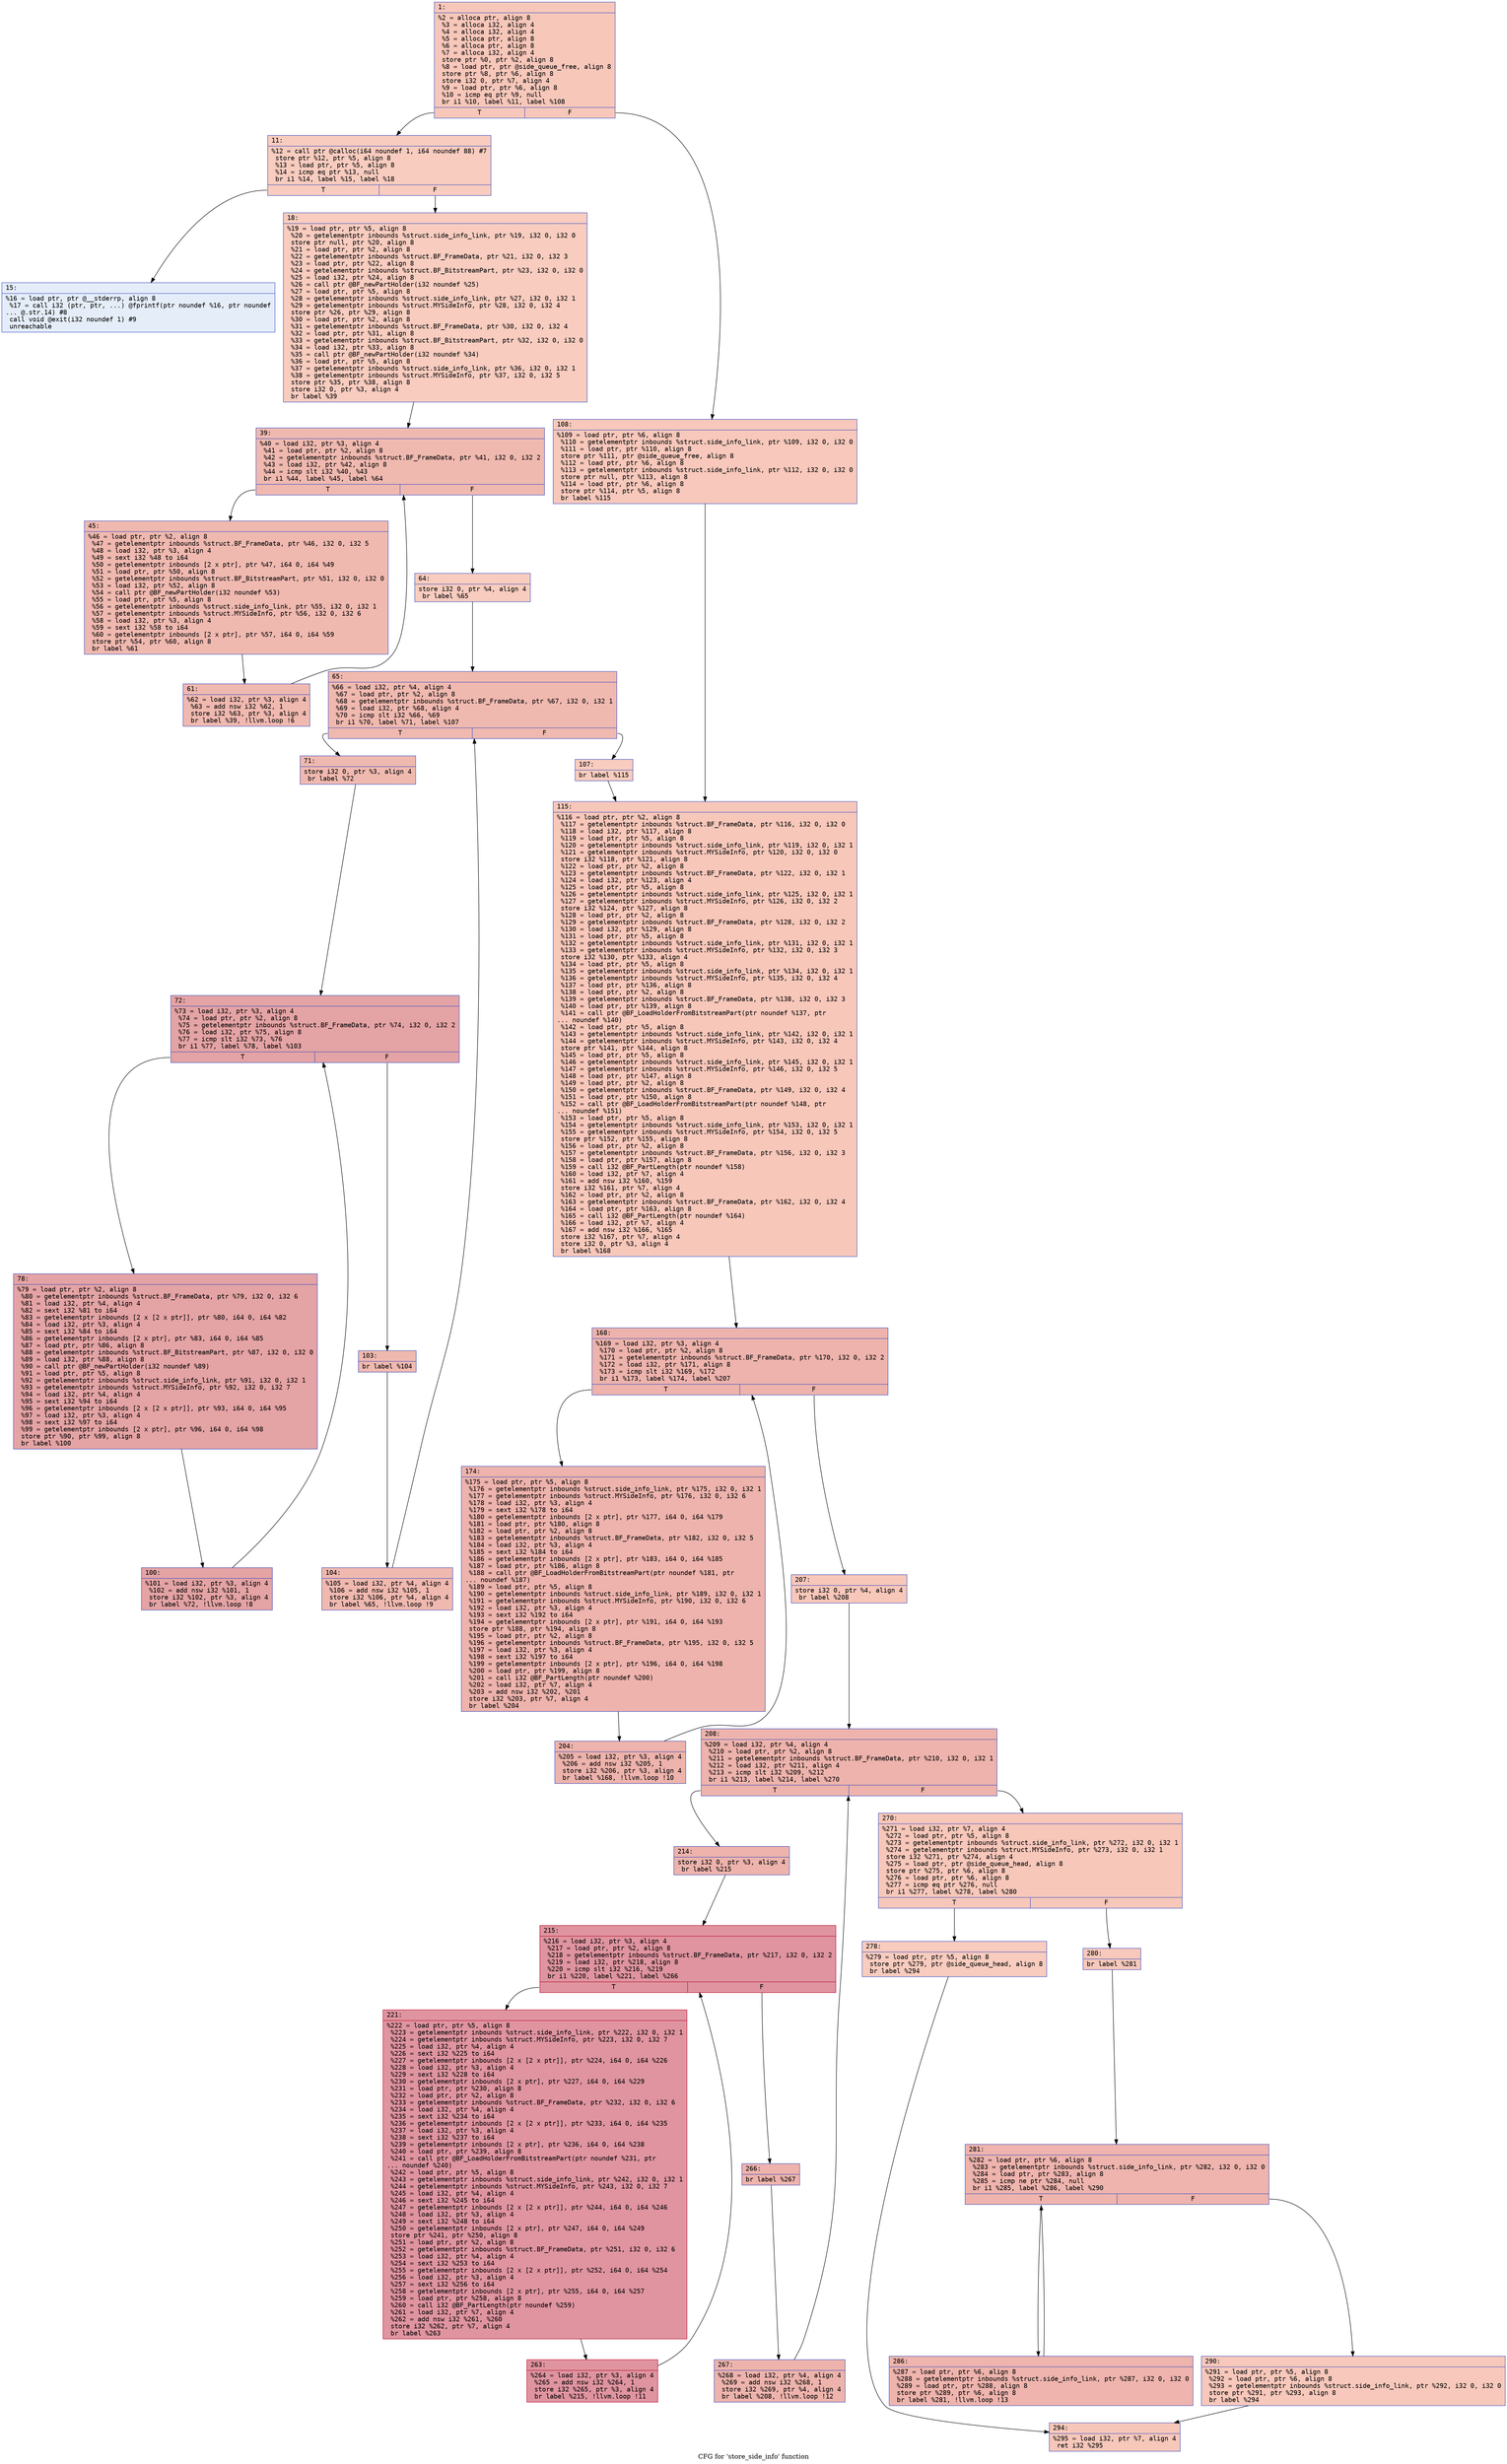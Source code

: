 digraph "CFG for 'store_side_info' function" {
	label="CFG for 'store_side_info' function";

	Node0x6000039da8f0 [shape=record,color="#3d50c3ff", style=filled, fillcolor="#ec7f6370" fontname="Courier",label="{1:\l|  %2 = alloca ptr, align 8\l  %3 = alloca i32, align 4\l  %4 = alloca i32, align 4\l  %5 = alloca ptr, align 8\l  %6 = alloca ptr, align 8\l  %7 = alloca i32, align 4\l  store ptr %0, ptr %2, align 8\l  %8 = load ptr, ptr @side_queue_free, align 8\l  store ptr %8, ptr %6, align 8\l  store i32 0, ptr %7, align 4\l  %9 = load ptr, ptr %6, align 8\l  %10 = icmp eq ptr %9, null\l  br i1 %10, label %11, label %108\l|{<s0>T|<s1>F}}"];
	Node0x6000039da8f0:s0 -> Node0x6000039da940[tooltip="1 -> 11\nProbability 37.50%" ];
	Node0x6000039da8f0:s1 -> Node0x6000039dadf0[tooltip="1 -> 108\nProbability 62.50%" ];
	Node0x6000039da940 [shape=record,color="#3d50c3ff", style=filled, fillcolor="#f08b6e70" fontname="Courier",label="{11:\l|  %12 = call ptr @calloc(i64 noundef 1, i64 noundef 88) #7\l  store ptr %12, ptr %5, align 8\l  %13 = load ptr, ptr %5, align 8\l  %14 = icmp eq ptr %13, null\l  br i1 %14, label %15, label %18\l|{<s0>T|<s1>F}}"];
	Node0x6000039da940:s0 -> Node0x6000039da990[tooltip="11 -> 15\nProbability 0.00%" ];
	Node0x6000039da940:s1 -> Node0x6000039da9e0[tooltip="11 -> 18\nProbability 100.00%" ];
	Node0x6000039da990 [shape=record,color="#3d50c3ff", style=filled, fillcolor="#c5d6f270" fontname="Courier",label="{15:\l|  %16 = load ptr, ptr @__stderrp, align 8\l  %17 = call i32 (ptr, ptr, ...) @fprintf(ptr noundef %16, ptr noundef\l... @.str.14) #8\l  call void @exit(i32 noundef 1) #9\l  unreachable\l}"];
	Node0x6000039da9e0 [shape=record,color="#3d50c3ff", style=filled, fillcolor="#f08b6e70" fontname="Courier",label="{18:\l|  %19 = load ptr, ptr %5, align 8\l  %20 = getelementptr inbounds %struct.side_info_link, ptr %19, i32 0, i32 0\l  store ptr null, ptr %20, align 8\l  %21 = load ptr, ptr %2, align 8\l  %22 = getelementptr inbounds %struct.BF_FrameData, ptr %21, i32 0, i32 3\l  %23 = load ptr, ptr %22, align 8\l  %24 = getelementptr inbounds %struct.BF_BitstreamPart, ptr %23, i32 0, i32 0\l  %25 = load i32, ptr %24, align 8\l  %26 = call ptr @BF_newPartHolder(i32 noundef %25)\l  %27 = load ptr, ptr %5, align 8\l  %28 = getelementptr inbounds %struct.side_info_link, ptr %27, i32 0, i32 1\l  %29 = getelementptr inbounds %struct.MYSideInfo, ptr %28, i32 0, i32 4\l  store ptr %26, ptr %29, align 8\l  %30 = load ptr, ptr %2, align 8\l  %31 = getelementptr inbounds %struct.BF_FrameData, ptr %30, i32 0, i32 4\l  %32 = load ptr, ptr %31, align 8\l  %33 = getelementptr inbounds %struct.BF_BitstreamPart, ptr %32, i32 0, i32 0\l  %34 = load i32, ptr %33, align 8\l  %35 = call ptr @BF_newPartHolder(i32 noundef %34)\l  %36 = load ptr, ptr %5, align 8\l  %37 = getelementptr inbounds %struct.side_info_link, ptr %36, i32 0, i32 1\l  %38 = getelementptr inbounds %struct.MYSideInfo, ptr %37, i32 0, i32 5\l  store ptr %35, ptr %38, align 8\l  store i32 0, ptr %3, align 4\l  br label %39\l}"];
	Node0x6000039da9e0 -> Node0x6000039daa30[tooltip="18 -> 39\nProbability 100.00%" ];
	Node0x6000039daa30 [shape=record,color="#3d50c3ff", style=filled, fillcolor="#de614d70" fontname="Courier",label="{39:\l|  %40 = load i32, ptr %3, align 4\l  %41 = load ptr, ptr %2, align 8\l  %42 = getelementptr inbounds %struct.BF_FrameData, ptr %41, i32 0, i32 2\l  %43 = load i32, ptr %42, align 8\l  %44 = icmp slt i32 %40, %43\l  br i1 %44, label %45, label %64\l|{<s0>T|<s1>F}}"];
	Node0x6000039daa30:s0 -> Node0x6000039daa80[tooltip="39 -> 45\nProbability 96.88%" ];
	Node0x6000039daa30:s1 -> Node0x6000039dab20[tooltip="39 -> 64\nProbability 3.12%" ];
	Node0x6000039daa80 [shape=record,color="#3d50c3ff", style=filled, fillcolor="#de614d70" fontname="Courier",label="{45:\l|  %46 = load ptr, ptr %2, align 8\l  %47 = getelementptr inbounds %struct.BF_FrameData, ptr %46, i32 0, i32 5\l  %48 = load i32, ptr %3, align 4\l  %49 = sext i32 %48 to i64\l  %50 = getelementptr inbounds [2 x ptr], ptr %47, i64 0, i64 %49\l  %51 = load ptr, ptr %50, align 8\l  %52 = getelementptr inbounds %struct.BF_BitstreamPart, ptr %51, i32 0, i32 0\l  %53 = load i32, ptr %52, align 8\l  %54 = call ptr @BF_newPartHolder(i32 noundef %53)\l  %55 = load ptr, ptr %5, align 8\l  %56 = getelementptr inbounds %struct.side_info_link, ptr %55, i32 0, i32 1\l  %57 = getelementptr inbounds %struct.MYSideInfo, ptr %56, i32 0, i32 6\l  %58 = load i32, ptr %3, align 4\l  %59 = sext i32 %58 to i64\l  %60 = getelementptr inbounds [2 x ptr], ptr %57, i64 0, i64 %59\l  store ptr %54, ptr %60, align 8\l  br label %61\l}"];
	Node0x6000039daa80 -> Node0x6000039daad0[tooltip="45 -> 61\nProbability 100.00%" ];
	Node0x6000039daad0 [shape=record,color="#3d50c3ff", style=filled, fillcolor="#de614d70" fontname="Courier",label="{61:\l|  %62 = load i32, ptr %3, align 4\l  %63 = add nsw i32 %62, 1\l  store i32 %63, ptr %3, align 4\l  br label %39, !llvm.loop !6\l}"];
	Node0x6000039daad0 -> Node0x6000039daa30[tooltip="61 -> 39\nProbability 100.00%" ];
	Node0x6000039dab20 [shape=record,color="#3d50c3ff", style=filled, fillcolor="#f08b6e70" fontname="Courier",label="{64:\l|  store i32 0, ptr %4, align 4\l  br label %65\l}"];
	Node0x6000039dab20 -> Node0x6000039dab70[tooltip="64 -> 65\nProbability 100.00%" ];
	Node0x6000039dab70 [shape=record,color="#3d50c3ff", style=filled, fillcolor="#de614d70" fontname="Courier",label="{65:\l|  %66 = load i32, ptr %4, align 4\l  %67 = load ptr, ptr %2, align 8\l  %68 = getelementptr inbounds %struct.BF_FrameData, ptr %67, i32 0, i32 1\l  %69 = load i32, ptr %68, align 4\l  %70 = icmp slt i32 %66, %69\l  br i1 %70, label %71, label %107\l|{<s0>T|<s1>F}}"];
	Node0x6000039dab70:s0 -> Node0x6000039dabc0[tooltip="65 -> 71\nProbability 96.88%" ];
	Node0x6000039dab70:s1 -> Node0x6000039dada0[tooltip="65 -> 107\nProbability 3.12%" ];
	Node0x6000039dabc0 [shape=record,color="#3d50c3ff", style=filled, fillcolor="#de614d70" fontname="Courier",label="{71:\l|  store i32 0, ptr %3, align 4\l  br label %72\l}"];
	Node0x6000039dabc0 -> Node0x6000039dac10[tooltip="71 -> 72\nProbability 100.00%" ];
	Node0x6000039dac10 [shape=record,color="#3d50c3ff", style=filled, fillcolor="#c32e3170" fontname="Courier",label="{72:\l|  %73 = load i32, ptr %3, align 4\l  %74 = load ptr, ptr %2, align 8\l  %75 = getelementptr inbounds %struct.BF_FrameData, ptr %74, i32 0, i32 2\l  %76 = load i32, ptr %75, align 8\l  %77 = icmp slt i32 %73, %76\l  br i1 %77, label %78, label %103\l|{<s0>T|<s1>F}}"];
	Node0x6000039dac10:s0 -> Node0x6000039dac60[tooltip="72 -> 78\nProbability 96.88%" ];
	Node0x6000039dac10:s1 -> Node0x6000039dad00[tooltip="72 -> 103\nProbability 3.12%" ];
	Node0x6000039dac60 [shape=record,color="#3d50c3ff", style=filled, fillcolor="#c32e3170" fontname="Courier",label="{78:\l|  %79 = load ptr, ptr %2, align 8\l  %80 = getelementptr inbounds %struct.BF_FrameData, ptr %79, i32 0, i32 6\l  %81 = load i32, ptr %4, align 4\l  %82 = sext i32 %81 to i64\l  %83 = getelementptr inbounds [2 x [2 x ptr]], ptr %80, i64 0, i64 %82\l  %84 = load i32, ptr %3, align 4\l  %85 = sext i32 %84 to i64\l  %86 = getelementptr inbounds [2 x ptr], ptr %83, i64 0, i64 %85\l  %87 = load ptr, ptr %86, align 8\l  %88 = getelementptr inbounds %struct.BF_BitstreamPart, ptr %87, i32 0, i32 0\l  %89 = load i32, ptr %88, align 8\l  %90 = call ptr @BF_newPartHolder(i32 noundef %89)\l  %91 = load ptr, ptr %5, align 8\l  %92 = getelementptr inbounds %struct.side_info_link, ptr %91, i32 0, i32 1\l  %93 = getelementptr inbounds %struct.MYSideInfo, ptr %92, i32 0, i32 7\l  %94 = load i32, ptr %4, align 4\l  %95 = sext i32 %94 to i64\l  %96 = getelementptr inbounds [2 x [2 x ptr]], ptr %93, i64 0, i64 %95\l  %97 = load i32, ptr %3, align 4\l  %98 = sext i32 %97 to i64\l  %99 = getelementptr inbounds [2 x ptr], ptr %96, i64 0, i64 %98\l  store ptr %90, ptr %99, align 8\l  br label %100\l}"];
	Node0x6000039dac60 -> Node0x6000039dacb0[tooltip="78 -> 100\nProbability 100.00%" ];
	Node0x6000039dacb0 [shape=record,color="#3d50c3ff", style=filled, fillcolor="#c32e3170" fontname="Courier",label="{100:\l|  %101 = load i32, ptr %3, align 4\l  %102 = add nsw i32 %101, 1\l  store i32 %102, ptr %3, align 4\l  br label %72, !llvm.loop !8\l}"];
	Node0x6000039dacb0 -> Node0x6000039dac10[tooltip="100 -> 72\nProbability 100.00%" ];
	Node0x6000039dad00 [shape=record,color="#3d50c3ff", style=filled, fillcolor="#de614d70" fontname="Courier",label="{103:\l|  br label %104\l}"];
	Node0x6000039dad00 -> Node0x6000039dad50[tooltip="103 -> 104\nProbability 100.00%" ];
	Node0x6000039dad50 [shape=record,color="#3d50c3ff", style=filled, fillcolor="#de614d70" fontname="Courier",label="{104:\l|  %105 = load i32, ptr %4, align 4\l  %106 = add nsw i32 %105, 1\l  store i32 %106, ptr %4, align 4\l  br label %65, !llvm.loop !9\l}"];
	Node0x6000039dad50 -> Node0x6000039dab70[tooltip="104 -> 65\nProbability 100.00%" ];
	Node0x6000039dada0 [shape=record,color="#3d50c3ff", style=filled, fillcolor="#f08b6e70" fontname="Courier",label="{107:\l|  br label %115\l}"];
	Node0x6000039dada0 -> Node0x6000039dae40[tooltip="107 -> 115\nProbability 100.00%" ];
	Node0x6000039dadf0 [shape=record,color="#3d50c3ff", style=filled, fillcolor="#ed836670" fontname="Courier",label="{108:\l|  %109 = load ptr, ptr %6, align 8\l  %110 = getelementptr inbounds %struct.side_info_link, ptr %109, i32 0, i32 0\l  %111 = load ptr, ptr %110, align 8\l  store ptr %111, ptr @side_queue_free, align 8\l  %112 = load ptr, ptr %6, align 8\l  %113 = getelementptr inbounds %struct.side_info_link, ptr %112, i32 0, i32 0\l  store ptr null, ptr %113, align 8\l  %114 = load ptr, ptr %6, align 8\l  store ptr %114, ptr %5, align 8\l  br label %115\l}"];
	Node0x6000039dadf0 -> Node0x6000039dae40[tooltip="108 -> 115\nProbability 100.00%" ];
	Node0x6000039dae40 [shape=record,color="#3d50c3ff", style=filled, fillcolor="#ec7f6370" fontname="Courier",label="{115:\l|  %116 = load ptr, ptr %2, align 8\l  %117 = getelementptr inbounds %struct.BF_FrameData, ptr %116, i32 0, i32 0\l  %118 = load i32, ptr %117, align 8\l  %119 = load ptr, ptr %5, align 8\l  %120 = getelementptr inbounds %struct.side_info_link, ptr %119, i32 0, i32 1\l  %121 = getelementptr inbounds %struct.MYSideInfo, ptr %120, i32 0, i32 0\l  store i32 %118, ptr %121, align 8\l  %122 = load ptr, ptr %2, align 8\l  %123 = getelementptr inbounds %struct.BF_FrameData, ptr %122, i32 0, i32 1\l  %124 = load i32, ptr %123, align 4\l  %125 = load ptr, ptr %5, align 8\l  %126 = getelementptr inbounds %struct.side_info_link, ptr %125, i32 0, i32 1\l  %127 = getelementptr inbounds %struct.MYSideInfo, ptr %126, i32 0, i32 2\l  store i32 %124, ptr %127, align 8\l  %128 = load ptr, ptr %2, align 8\l  %129 = getelementptr inbounds %struct.BF_FrameData, ptr %128, i32 0, i32 2\l  %130 = load i32, ptr %129, align 8\l  %131 = load ptr, ptr %5, align 8\l  %132 = getelementptr inbounds %struct.side_info_link, ptr %131, i32 0, i32 1\l  %133 = getelementptr inbounds %struct.MYSideInfo, ptr %132, i32 0, i32 3\l  store i32 %130, ptr %133, align 4\l  %134 = load ptr, ptr %5, align 8\l  %135 = getelementptr inbounds %struct.side_info_link, ptr %134, i32 0, i32 1\l  %136 = getelementptr inbounds %struct.MYSideInfo, ptr %135, i32 0, i32 4\l  %137 = load ptr, ptr %136, align 8\l  %138 = load ptr, ptr %2, align 8\l  %139 = getelementptr inbounds %struct.BF_FrameData, ptr %138, i32 0, i32 3\l  %140 = load ptr, ptr %139, align 8\l  %141 = call ptr @BF_LoadHolderFromBitstreamPart(ptr noundef %137, ptr\l... noundef %140)\l  %142 = load ptr, ptr %5, align 8\l  %143 = getelementptr inbounds %struct.side_info_link, ptr %142, i32 0, i32 1\l  %144 = getelementptr inbounds %struct.MYSideInfo, ptr %143, i32 0, i32 4\l  store ptr %141, ptr %144, align 8\l  %145 = load ptr, ptr %5, align 8\l  %146 = getelementptr inbounds %struct.side_info_link, ptr %145, i32 0, i32 1\l  %147 = getelementptr inbounds %struct.MYSideInfo, ptr %146, i32 0, i32 5\l  %148 = load ptr, ptr %147, align 8\l  %149 = load ptr, ptr %2, align 8\l  %150 = getelementptr inbounds %struct.BF_FrameData, ptr %149, i32 0, i32 4\l  %151 = load ptr, ptr %150, align 8\l  %152 = call ptr @BF_LoadHolderFromBitstreamPart(ptr noundef %148, ptr\l... noundef %151)\l  %153 = load ptr, ptr %5, align 8\l  %154 = getelementptr inbounds %struct.side_info_link, ptr %153, i32 0, i32 1\l  %155 = getelementptr inbounds %struct.MYSideInfo, ptr %154, i32 0, i32 5\l  store ptr %152, ptr %155, align 8\l  %156 = load ptr, ptr %2, align 8\l  %157 = getelementptr inbounds %struct.BF_FrameData, ptr %156, i32 0, i32 3\l  %158 = load ptr, ptr %157, align 8\l  %159 = call i32 @BF_PartLength(ptr noundef %158)\l  %160 = load i32, ptr %7, align 4\l  %161 = add nsw i32 %160, %159\l  store i32 %161, ptr %7, align 4\l  %162 = load ptr, ptr %2, align 8\l  %163 = getelementptr inbounds %struct.BF_FrameData, ptr %162, i32 0, i32 4\l  %164 = load ptr, ptr %163, align 8\l  %165 = call i32 @BF_PartLength(ptr noundef %164)\l  %166 = load i32, ptr %7, align 4\l  %167 = add nsw i32 %166, %165\l  store i32 %167, ptr %7, align 4\l  store i32 0, ptr %3, align 4\l  br label %168\l}"];
	Node0x6000039dae40 -> Node0x6000039dae90[tooltip="115 -> 168\nProbability 100.00%" ];
	Node0x6000039dae90 [shape=record,color="#3d50c3ff", style=filled, fillcolor="#d6524470" fontname="Courier",label="{168:\l|  %169 = load i32, ptr %3, align 4\l  %170 = load ptr, ptr %2, align 8\l  %171 = getelementptr inbounds %struct.BF_FrameData, ptr %170, i32 0, i32 2\l  %172 = load i32, ptr %171, align 8\l  %173 = icmp slt i32 %169, %172\l  br i1 %173, label %174, label %207\l|{<s0>T|<s1>F}}"];
	Node0x6000039dae90:s0 -> Node0x6000039daee0[tooltip="168 -> 174\nProbability 96.88%" ];
	Node0x6000039dae90:s1 -> Node0x6000039daf80[tooltip="168 -> 207\nProbability 3.12%" ];
	Node0x6000039daee0 [shape=record,color="#3d50c3ff", style=filled, fillcolor="#d6524470" fontname="Courier",label="{174:\l|  %175 = load ptr, ptr %5, align 8\l  %176 = getelementptr inbounds %struct.side_info_link, ptr %175, i32 0, i32 1\l  %177 = getelementptr inbounds %struct.MYSideInfo, ptr %176, i32 0, i32 6\l  %178 = load i32, ptr %3, align 4\l  %179 = sext i32 %178 to i64\l  %180 = getelementptr inbounds [2 x ptr], ptr %177, i64 0, i64 %179\l  %181 = load ptr, ptr %180, align 8\l  %182 = load ptr, ptr %2, align 8\l  %183 = getelementptr inbounds %struct.BF_FrameData, ptr %182, i32 0, i32 5\l  %184 = load i32, ptr %3, align 4\l  %185 = sext i32 %184 to i64\l  %186 = getelementptr inbounds [2 x ptr], ptr %183, i64 0, i64 %185\l  %187 = load ptr, ptr %186, align 8\l  %188 = call ptr @BF_LoadHolderFromBitstreamPart(ptr noundef %181, ptr\l... noundef %187)\l  %189 = load ptr, ptr %5, align 8\l  %190 = getelementptr inbounds %struct.side_info_link, ptr %189, i32 0, i32 1\l  %191 = getelementptr inbounds %struct.MYSideInfo, ptr %190, i32 0, i32 6\l  %192 = load i32, ptr %3, align 4\l  %193 = sext i32 %192 to i64\l  %194 = getelementptr inbounds [2 x ptr], ptr %191, i64 0, i64 %193\l  store ptr %188, ptr %194, align 8\l  %195 = load ptr, ptr %2, align 8\l  %196 = getelementptr inbounds %struct.BF_FrameData, ptr %195, i32 0, i32 5\l  %197 = load i32, ptr %3, align 4\l  %198 = sext i32 %197 to i64\l  %199 = getelementptr inbounds [2 x ptr], ptr %196, i64 0, i64 %198\l  %200 = load ptr, ptr %199, align 8\l  %201 = call i32 @BF_PartLength(ptr noundef %200)\l  %202 = load i32, ptr %7, align 4\l  %203 = add nsw i32 %202, %201\l  store i32 %203, ptr %7, align 4\l  br label %204\l}"];
	Node0x6000039daee0 -> Node0x6000039daf30[tooltip="174 -> 204\nProbability 100.00%" ];
	Node0x6000039daf30 [shape=record,color="#3d50c3ff", style=filled, fillcolor="#d6524470" fontname="Courier",label="{204:\l|  %205 = load i32, ptr %3, align 4\l  %206 = add nsw i32 %205, 1\l  store i32 %206, ptr %3, align 4\l  br label %168, !llvm.loop !10\l}"];
	Node0x6000039daf30 -> Node0x6000039dae90[tooltip="204 -> 168\nProbability 100.00%" ];
	Node0x6000039daf80 [shape=record,color="#3d50c3ff", style=filled, fillcolor="#ec7f6370" fontname="Courier",label="{207:\l|  store i32 0, ptr %4, align 4\l  br label %208\l}"];
	Node0x6000039daf80 -> Node0x6000039dafd0[tooltip="207 -> 208\nProbability 100.00%" ];
	Node0x6000039dafd0 [shape=record,color="#3d50c3ff", style=filled, fillcolor="#d6524470" fontname="Courier",label="{208:\l|  %209 = load i32, ptr %4, align 4\l  %210 = load ptr, ptr %2, align 8\l  %211 = getelementptr inbounds %struct.BF_FrameData, ptr %210, i32 0, i32 1\l  %212 = load i32, ptr %211, align 4\l  %213 = icmp slt i32 %209, %212\l  br i1 %213, label %214, label %270\l|{<s0>T|<s1>F}}"];
	Node0x6000039dafd0:s0 -> Node0x6000039db020[tooltip="208 -> 214\nProbability 96.88%" ];
	Node0x6000039dafd0:s1 -> Node0x6000039db200[tooltip="208 -> 270\nProbability 3.12%" ];
	Node0x6000039db020 [shape=record,color="#3d50c3ff", style=filled, fillcolor="#d6524470" fontname="Courier",label="{214:\l|  store i32 0, ptr %3, align 4\l  br label %215\l}"];
	Node0x6000039db020 -> Node0x6000039db070[tooltip="214 -> 215\nProbability 100.00%" ];
	Node0x6000039db070 [shape=record,color="#b70d28ff", style=filled, fillcolor="#b70d2870" fontname="Courier",label="{215:\l|  %216 = load i32, ptr %3, align 4\l  %217 = load ptr, ptr %2, align 8\l  %218 = getelementptr inbounds %struct.BF_FrameData, ptr %217, i32 0, i32 2\l  %219 = load i32, ptr %218, align 8\l  %220 = icmp slt i32 %216, %219\l  br i1 %220, label %221, label %266\l|{<s0>T|<s1>F}}"];
	Node0x6000039db070:s0 -> Node0x6000039db0c0[tooltip="215 -> 221\nProbability 96.88%" ];
	Node0x6000039db070:s1 -> Node0x6000039db160[tooltip="215 -> 266\nProbability 3.12%" ];
	Node0x6000039db0c0 [shape=record,color="#b70d28ff", style=filled, fillcolor="#b70d2870" fontname="Courier",label="{221:\l|  %222 = load ptr, ptr %5, align 8\l  %223 = getelementptr inbounds %struct.side_info_link, ptr %222, i32 0, i32 1\l  %224 = getelementptr inbounds %struct.MYSideInfo, ptr %223, i32 0, i32 7\l  %225 = load i32, ptr %4, align 4\l  %226 = sext i32 %225 to i64\l  %227 = getelementptr inbounds [2 x [2 x ptr]], ptr %224, i64 0, i64 %226\l  %228 = load i32, ptr %3, align 4\l  %229 = sext i32 %228 to i64\l  %230 = getelementptr inbounds [2 x ptr], ptr %227, i64 0, i64 %229\l  %231 = load ptr, ptr %230, align 8\l  %232 = load ptr, ptr %2, align 8\l  %233 = getelementptr inbounds %struct.BF_FrameData, ptr %232, i32 0, i32 6\l  %234 = load i32, ptr %4, align 4\l  %235 = sext i32 %234 to i64\l  %236 = getelementptr inbounds [2 x [2 x ptr]], ptr %233, i64 0, i64 %235\l  %237 = load i32, ptr %3, align 4\l  %238 = sext i32 %237 to i64\l  %239 = getelementptr inbounds [2 x ptr], ptr %236, i64 0, i64 %238\l  %240 = load ptr, ptr %239, align 8\l  %241 = call ptr @BF_LoadHolderFromBitstreamPart(ptr noundef %231, ptr\l... noundef %240)\l  %242 = load ptr, ptr %5, align 8\l  %243 = getelementptr inbounds %struct.side_info_link, ptr %242, i32 0, i32 1\l  %244 = getelementptr inbounds %struct.MYSideInfo, ptr %243, i32 0, i32 7\l  %245 = load i32, ptr %4, align 4\l  %246 = sext i32 %245 to i64\l  %247 = getelementptr inbounds [2 x [2 x ptr]], ptr %244, i64 0, i64 %246\l  %248 = load i32, ptr %3, align 4\l  %249 = sext i32 %248 to i64\l  %250 = getelementptr inbounds [2 x ptr], ptr %247, i64 0, i64 %249\l  store ptr %241, ptr %250, align 8\l  %251 = load ptr, ptr %2, align 8\l  %252 = getelementptr inbounds %struct.BF_FrameData, ptr %251, i32 0, i32 6\l  %253 = load i32, ptr %4, align 4\l  %254 = sext i32 %253 to i64\l  %255 = getelementptr inbounds [2 x [2 x ptr]], ptr %252, i64 0, i64 %254\l  %256 = load i32, ptr %3, align 4\l  %257 = sext i32 %256 to i64\l  %258 = getelementptr inbounds [2 x ptr], ptr %255, i64 0, i64 %257\l  %259 = load ptr, ptr %258, align 8\l  %260 = call i32 @BF_PartLength(ptr noundef %259)\l  %261 = load i32, ptr %7, align 4\l  %262 = add nsw i32 %261, %260\l  store i32 %262, ptr %7, align 4\l  br label %263\l}"];
	Node0x6000039db0c0 -> Node0x6000039db110[tooltip="221 -> 263\nProbability 100.00%" ];
	Node0x6000039db110 [shape=record,color="#b70d28ff", style=filled, fillcolor="#b70d2870" fontname="Courier",label="{263:\l|  %264 = load i32, ptr %3, align 4\l  %265 = add nsw i32 %264, 1\l  store i32 %265, ptr %3, align 4\l  br label %215, !llvm.loop !11\l}"];
	Node0x6000039db110 -> Node0x6000039db070[tooltip="263 -> 215\nProbability 100.00%" ];
	Node0x6000039db160 [shape=record,color="#3d50c3ff", style=filled, fillcolor="#d6524470" fontname="Courier",label="{266:\l|  br label %267\l}"];
	Node0x6000039db160 -> Node0x6000039db1b0[tooltip="266 -> 267\nProbability 100.00%" ];
	Node0x6000039db1b0 [shape=record,color="#3d50c3ff", style=filled, fillcolor="#d6524470" fontname="Courier",label="{267:\l|  %268 = load i32, ptr %4, align 4\l  %269 = add nsw i32 %268, 1\l  store i32 %269, ptr %4, align 4\l  br label %208, !llvm.loop !12\l}"];
	Node0x6000039db1b0 -> Node0x6000039dafd0[tooltip="267 -> 208\nProbability 100.00%" ];
	Node0x6000039db200 [shape=record,color="#3d50c3ff", style=filled, fillcolor="#ec7f6370" fontname="Courier",label="{270:\l|  %271 = load i32, ptr %7, align 4\l  %272 = load ptr, ptr %5, align 8\l  %273 = getelementptr inbounds %struct.side_info_link, ptr %272, i32 0, i32 1\l  %274 = getelementptr inbounds %struct.MYSideInfo, ptr %273, i32 0, i32 1\l  store i32 %271, ptr %274, align 4\l  %275 = load ptr, ptr @side_queue_head, align 8\l  store ptr %275, ptr %6, align 8\l  %276 = load ptr, ptr %6, align 8\l  %277 = icmp eq ptr %276, null\l  br i1 %277, label %278, label %280\l|{<s0>T|<s1>F}}"];
	Node0x6000039db200:s0 -> Node0x6000039db250[tooltip="270 -> 278\nProbability 37.50%" ];
	Node0x6000039db200:s1 -> Node0x6000039db2a0[tooltip="270 -> 280\nProbability 62.50%" ];
	Node0x6000039db250 [shape=record,color="#3d50c3ff", style=filled, fillcolor="#f08b6e70" fontname="Courier",label="{278:\l|  %279 = load ptr, ptr %5, align 8\l  store ptr %279, ptr @side_queue_head, align 8\l  br label %294\l}"];
	Node0x6000039db250 -> Node0x6000039db3e0[tooltip="278 -> 294\nProbability 100.00%" ];
	Node0x6000039db2a0 [shape=record,color="#3d50c3ff", style=filled, fillcolor="#ed836670" fontname="Courier",label="{280:\l|  br label %281\l}"];
	Node0x6000039db2a0 -> Node0x6000039db2f0[tooltip="280 -> 281\nProbability 100.00%" ];
	Node0x6000039db2f0 [shape=record,color="#3d50c3ff", style=filled, fillcolor="#d8564670" fontname="Courier",label="{281:\l|  %282 = load ptr, ptr %6, align 8\l  %283 = getelementptr inbounds %struct.side_info_link, ptr %282, i32 0, i32 0\l  %284 = load ptr, ptr %283, align 8\l  %285 = icmp ne ptr %284, null\l  br i1 %285, label %286, label %290\l|{<s0>T|<s1>F}}"];
	Node0x6000039db2f0:s0 -> Node0x6000039db340[tooltip="281 -> 286\nProbability 96.88%" ];
	Node0x6000039db2f0:s1 -> Node0x6000039db390[tooltip="281 -> 290\nProbability 3.12%" ];
	Node0x6000039db340 [shape=record,color="#3d50c3ff", style=filled, fillcolor="#d8564670" fontname="Courier",label="{286:\l|  %287 = load ptr, ptr %6, align 8\l  %288 = getelementptr inbounds %struct.side_info_link, ptr %287, i32 0, i32 0\l  %289 = load ptr, ptr %288, align 8\l  store ptr %289, ptr %6, align 8\l  br label %281, !llvm.loop !13\l}"];
	Node0x6000039db340 -> Node0x6000039db2f0[tooltip="286 -> 281\nProbability 100.00%" ];
	Node0x6000039db390 [shape=record,color="#3d50c3ff", style=filled, fillcolor="#ed836670" fontname="Courier",label="{290:\l|  %291 = load ptr, ptr %5, align 8\l  %292 = load ptr, ptr %6, align 8\l  %293 = getelementptr inbounds %struct.side_info_link, ptr %292, i32 0, i32 0\l  store ptr %291, ptr %293, align 8\l  br label %294\l}"];
	Node0x6000039db390 -> Node0x6000039db3e0[tooltip="290 -> 294\nProbability 100.00%" ];
	Node0x6000039db3e0 [shape=record,color="#3d50c3ff", style=filled, fillcolor="#ec7f6370" fontname="Courier",label="{294:\l|  %295 = load i32, ptr %7, align 4\l  ret i32 %295\l}"];
}
